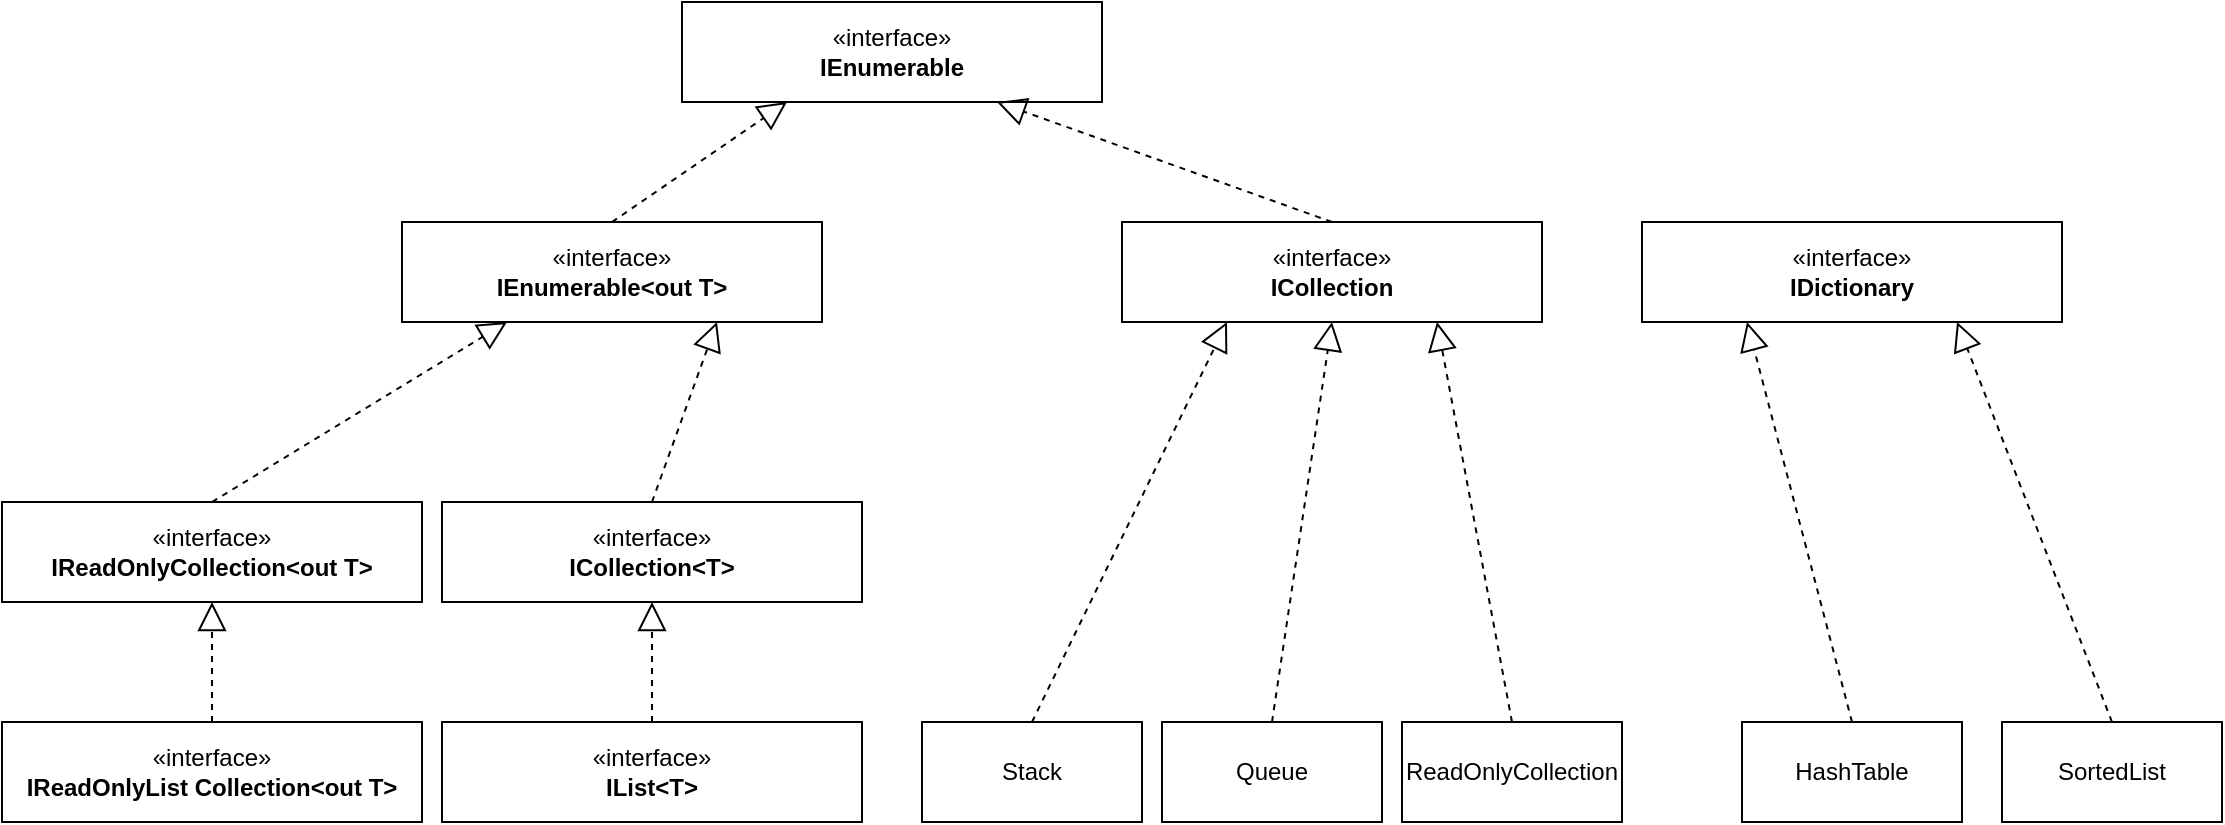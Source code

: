 <mxfile version="26.1.1">
  <diagram id="C5RBs43oDa-KdzZeNtuy" name="Page-1">
    <mxGraphModel dx="2191" dy="700" grid="1" gridSize="10" guides="1" tooltips="1" connect="1" arrows="1" fold="1" page="1" pageScale="1" pageWidth="827" pageHeight="1169" math="0" shadow="0">
      <root>
        <mxCell id="WIyWlLk6GJQsqaUBKTNV-0" />
        <mxCell id="WIyWlLk6GJQsqaUBKTNV-1" parent="WIyWlLk6GJQsqaUBKTNV-0" />
        <mxCell id="12iXi0dwiJ51DvKHnBcF-0" value="«interface»&lt;br&gt;&lt;b&gt;IEnumerable&lt;/b&gt;" style="html=1;whiteSpace=wrap;" vertex="1" parent="WIyWlLk6GJQsqaUBKTNV-1">
          <mxGeometry x="280" y="20" width="210" height="50" as="geometry" />
        </mxCell>
        <mxCell id="12iXi0dwiJ51DvKHnBcF-1" value="«interface»&lt;br&gt;&lt;b&gt;ICollection&amp;lt;T&amp;gt;&lt;/b&gt;" style="html=1;whiteSpace=wrap;" vertex="1" parent="WIyWlLk6GJQsqaUBKTNV-1">
          <mxGeometry x="160" y="270" width="210" height="50" as="geometry" />
        </mxCell>
        <mxCell id="12iXi0dwiJ51DvKHnBcF-2" value="«interface»&lt;br&gt;&lt;b&gt;IReadOnly&lt;/b&gt;&lt;b style=&quot;background-color: transparent; color: light-dark(rgb(0, 0, 0), rgb(255, 255, 255));&quot;&gt;Collection&amp;lt;out T&amp;gt;&lt;/b&gt;" style="html=1;whiteSpace=wrap;" vertex="1" parent="WIyWlLk6GJQsqaUBKTNV-1">
          <mxGeometry x="-60" y="270" width="210" height="50" as="geometry" />
        </mxCell>
        <mxCell id="12iXi0dwiJ51DvKHnBcF-3" value="«interface»&lt;br&gt;&lt;b&gt;IEnumerable&amp;lt;out T&amp;gt;&lt;/b&gt;" style="html=1;whiteSpace=wrap;" vertex="1" parent="WIyWlLk6GJQsqaUBKTNV-1">
          <mxGeometry x="140" y="130" width="210" height="50" as="geometry" />
        </mxCell>
        <mxCell id="12iXi0dwiJ51DvKHnBcF-5" value="" style="endArrow=block;dashed=1;endFill=0;endSize=12;html=1;rounded=0;exitX=0.5;exitY=0;exitDx=0;exitDy=0;entryX=0.25;entryY=1;entryDx=0;entryDy=0;" edge="1" parent="WIyWlLk6GJQsqaUBKTNV-1" source="12iXi0dwiJ51DvKHnBcF-3" target="12iXi0dwiJ51DvKHnBcF-0">
          <mxGeometry width="160" relative="1" as="geometry">
            <mxPoint x="440" y="200" as="sourcePoint" />
            <mxPoint x="600" y="200" as="targetPoint" />
          </mxGeometry>
        </mxCell>
        <mxCell id="12iXi0dwiJ51DvKHnBcF-6" value="«interface»&lt;br&gt;&lt;b&gt;IReadOnlyList&amp;nbsp;&lt;/b&gt;&lt;b style=&quot;background-color: transparent; color: light-dark(rgb(0, 0, 0), rgb(255, 255, 255));&quot;&gt;Collection&amp;lt;out T&amp;gt;&lt;/b&gt;" style="html=1;whiteSpace=wrap;" vertex="1" parent="WIyWlLk6GJQsqaUBKTNV-1">
          <mxGeometry x="-60" y="380" width="210" height="50" as="geometry" />
        </mxCell>
        <mxCell id="12iXi0dwiJ51DvKHnBcF-7" value="" style="endArrow=block;dashed=1;endFill=0;endSize=12;html=1;rounded=0;exitX=0.5;exitY=0;exitDx=0;exitDy=0;entryX=0.5;entryY=1;entryDx=0;entryDy=0;" edge="1" parent="WIyWlLk6GJQsqaUBKTNV-1" source="12iXi0dwiJ51DvKHnBcF-6" target="12iXi0dwiJ51DvKHnBcF-2">
          <mxGeometry width="160" relative="1" as="geometry">
            <mxPoint x="390" y="440" as="sourcePoint" />
            <mxPoint x="548" y="310" as="targetPoint" />
          </mxGeometry>
        </mxCell>
        <mxCell id="12iXi0dwiJ51DvKHnBcF-8" value="" style="endArrow=block;dashed=1;endFill=0;endSize=12;html=1;rounded=0;exitX=0.5;exitY=0;exitDx=0;exitDy=0;entryX=0.25;entryY=1;entryDx=0;entryDy=0;" edge="1" parent="WIyWlLk6GJQsqaUBKTNV-1" source="12iXi0dwiJ51DvKHnBcF-2" target="12iXi0dwiJ51DvKHnBcF-3">
          <mxGeometry width="160" relative="1" as="geometry">
            <mxPoint x="215" y="400" as="sourcePoint" />
            <mxPoint x="220" y="230" as="targetPoint" />
          </mxGeometry>
        </mxCell>
        <mxCell id="12iXi0dwiJ51DvKHnBcF-9" value="«interface»&lt;br&gt;&lt;b&gt;IList&amp;lt;T&amp;gt;&lt;/b&gt;" style="html=1;whiteSpace=wrap;" vertex="1" parent="WIyWlLk6GJQsqaUBKTNV-1">
          <mxGeometry x="160" y="380" width="210" height="50" as="geometry" />
        </mxCell>
        <mxCell id="12iXi0dwiJ51DvKHnBcF-10" value="" style="endArrow=block;dashed=1;endFill=0;endSize=12;html=1;rounded=0;entryX=0.5;entryY=1;entryDx=0;entryDy=0;exitX=0.5;exitY=0;exitDx=0;exitDy=0;" edge="1" parent="WIyWlLk6GJQsqaUBKTNV-1" source="12iXi0dwiJ51DvKHnBcF-9" target="12iXi0dwiJ51DvKHnBcF-1">
          <mxGeometry width="160" relative="1" as="geometry">
            <mxPoint x="340" y="440" as="sourcePoint" />
            <mxPoint x="590" y="320" as="targetPoint" />
          </mxGeometry>
        </mxCell>
        <mxCell id="12iXi0dwiJ51DvKHnBcF-11" value="" style="endArrow=block;dashed=1;endFill=0;endSize=12;html=1;rounded=0;entryX=0.75;entryY=1;entryDx=0;entryDy=0;exitX=0.5;exitY=0;exitDx=0;exitDy=0;" edge="1" parent="WIyWlLk6GJQsqaUBKTNV-1" source="12iXi0dwiJ51DvKHnBcF-1" target="12iXi0dwiJ51DvKHnBcF-3">
          <mxGeometry width="160" relative="1" as="geometry">
            <mxPoint x="384" y="410" as="sourcePoint" />
            <mxPoint x="370" y="332" as="targetPoint" />
          </mxGeometry>
        </mxCell>
        <mxCell id="12iXi0dwiJ51DvKHnBcF-12" value="«interface»&lt;br&gt;&lt;b&gt;ICollection&lt;/b&gt;" style="html=1;whiteSpace=wrap;" vertex="1" parent="WIyWlLk6GJQsqaUBKTNV-1">
          <mxGeometry x="500" y="130" width="210" height="50" as="geometry" />
        </mxCell>
        <mxCell id="12iXi0dwiJ51DvKHnBcF-13" value="" style="endArrow=block;dashed=1;endFill=0;endSize=12;html=1;rounded=0;exitX=0.5;exitY=0;exitDx=0;exitDy=0;entryX=0.75;entryY=1;entryDx=0;entryDy=0;" edge="1" parent="WIyWlLk6GJQsqaUBKTNV-1" source="12iXi0dwiJ51DvKHnBcF-12" target="12iXi0dwiJ51DvKHnBcF-0">
          <mxGeometry width="160" relative="1" as="geometry">
            <mxPoint x="255" y="140" as="sourcePoint" />
            <mxPoint x="383" y="90" as="targetPoint" />
          </mxGeometry>
        </mxCell>
        <mxCell id="12iXi0dwiJ51DvKHnBcF-14" value="Stack" style="html=1;whiteSpace=wrap;" vertex="1" parent="WIyWlLk6GJQsqaUBKTNV-1">
          <mxGeometry x="400" y="380" width="110" height="50" as="geometry" />
        </mxCell>
        <mxCell id="12iXi0dwiJ51DvKHnBcF-15" value="" style="endArrow=block;dashed=1;endFill=0;endSize=12;html=1;rounded=0;entryX=0.25;entryY=1;entryDx=0;entryDy=0;exitX=0.5;exitY=0;exitDx=0;exitDy=0;" edge="1" parent="WIyWlLk6GJQsqaUBKTNV-1" source="12iXi0dwiJ51DvKHnBcF-14" target="12iXi0dwiJ51DvKHnBcF-12">
          <mxGeometry width="160" relative="1" as="geometry">
            <mxPoint x="644.5" y="370" as="sourcePoint" />
            <mxPoint x="644.5" y="310" as="targetPoint" />
          </mxGeometry>
        </mxCell>
        <mxCell id="12iXi0dwiJ51DvKHnBcF-16" value="«interface»&lt;br&gt;&lt;b&gt;IDictionary&lt;/b&gt;" style="html=1;whiteSpace=wrap;" vertex="1" parent="WIyWlLk6GJQsqaUBKTNV-1">
          <mxGeometry x="760" y="130" width="210" height="50" as="geometry" />
        </mxCell>
        <mxCell id="12iXi0dwiJ51DvKHnBcF-17" value="SortedList" style="html=1;whiteSpace=wrap;" vertex="1" parent="WIyWlLk6GJQsqaUBKTNV-1">
          <mxGeometry x="940" y="380" width="110" height="50" as="geometry" />
        </mxCell>
        <mxCell id="12iXi0dwiJ51DvKHnBcF-19" value="" style="endArrow=block;dashed=1;endFill=0;endSize=12;html=1;rounded=0;entryX=0.75;entryY=1;entryDx=0;entryDy=0;exitX=0.5;exitY=0;exitDx=0;exitDy=0;" edge="1" parent="WIyWlLk6GJQsqaUBKTNV-1" source="12iXi0dwiJ51DvKHnBcF-17" target="12iXi0dwiJ51DvKHnBcF-16">
          <mxGeometry width="160" relative="1" as="geometry">
            <mxPoint x="660" y="460" as="sourcePoint" />
            <mxPoint x="600" y="180" as="targetPoint" />
          </mxGeometry>
        </mxCell>
        <mxCell id="12iXi0dwiJ51DvKHnBcF-20" value="ReadOnlyCollection" style="html=1;whiteSpace=wrap;" vertex="1" parent="WIyWlLk6GJQsqaUBKTNV-1">
          <mxGeometry x="640" y="380" width="110" height="50" as="geometry" />
        </mxCell>
        <mxCell id="12iXi0dwiJ51DvKHnBcF-21" value="" style="endArrow=block;dashed=1;endFill=0;endSize=12;html=1;rounded=0;exitX=0.5;exitY=0;exitDx=0;exitDy=0;entryX=0.75;entryY=1;entryDx=0;entryDy=0;" edge="1" parent="WIyWlLk6GJQsqaUBKTNV-1" source="12iXi0dwiJ51DvKHnBcF-20" target="12iXi0dwiJ51DvKHnBcF-12">
          <mxGeometry width="160" relative="1" as="geometry">
            <mxPoint x="555" y="390" as="sourcePoint" />
            <mxPoint x="610" y="190" as="targetPoint" />
          </mxGeometry>
        </mxCell>
        <mxCell id="12iXi0dwiJ51DvKHnBcF-22" value="Queue" style="html=1;whiteSpace=wrap;" vertex="1" parent="WIyWlLk6GJQsqaUBKTNV-1">
          <mxGeometry x="520" y="380" width="110" height="50" as="geometry" />
        </mxCell>
        <mxCell id="12iXi0dwiJ51DvKHnBcF-23" value="" style="endArrow=block;dashed=1;endFill=0;endSize=12;html=1;rounded=0;exitX=0.5;exitY=0;exitDx=0;exitDy=0;entryX=0.5;entryY=1;entryDx=0;entryDy=0;" edge="1" parent="WIyWlLk6GJQsqaUBKTNV-1" source="12iXi0dwiJ51DvKHnBcF-22" target="12iXi0dwiJ51DvKHnBcF-12">
          <mxGeometry width="160" relative="1" as="geometry">
            <mxPoint x="547" y="505" as="sourcePoint" />
            <mxPoint x="540" y="305" as="targetPoint" />
          </mxGeometry>
        </mxCell>
        <mxCell id="12iXi0dwiJ51DvKHnBcF-24" value="HashTable" style="html=1;whiteSpace=wrap;" vertex="1" parent="WIyWlLk6GJQsqaUBKTNV-1">
          <mxGeometry x="810" y="380" width="110" height="50" as="geometry" />
        </mxCell>
        <mxCell id="12iXi0dwiJ51DvKHnBcF-25" value="" style="endArrow=block;dashed=1;endFill=0;endSize=12;html=1;rounded=0;entryX=0.25;entryY=1;entryDx=0;entryDy=0;exitX=0.5;exitY=0;exitDx=0;exitDy=0;" edge="1" parent="WIyWlLk6GJQsqaUBKTNV-1" source="12iXi0dwiJ51DvKHnBcF-24" target="12iXi0dwiJ51DvKHnBcF-16">
          <mxGeometry width="160" relative="1" as="geometry">
            <mxPoint x="1170" y="410" as="sourcePoint" />
            <mxPoint x="1040" y="210" as="targetPoint" />
          </mxGeometry>
        </mxCell>
      </root>
    </mxGraphModel>
  </diagram>
</mxfile>
